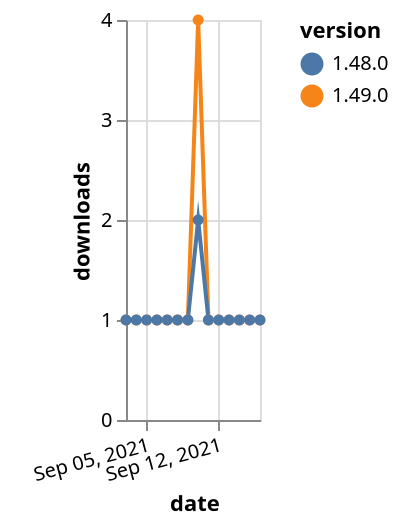 {"$schema": "https://vega.github.io/schema/vega-lite/v5.json", "description": "A simple bar chart with embedded data.", "data": {"values": [{"date": "2021-09-03", "total": 205, "delta": 1, "version": "1.49.0"}, {"date": "2021-09-04", "total": 206, "delta": 1, "version": "1.49.0"}, {"date": "2021-09-05", "total": 207, "delta": 1, "version": "1.49.0"}, {"date": "2021-09-06", "total": 208, "delta": 1, "version": "1.49.0"}, {"date": "2021-09-07", "total": 209, "delta": 1, "version": "1.49.0"}, {"date": "2021-09-08", "total": 210, "delta": 1, "version": "1.49.0"}, {"date": "2021-09-09", "total": 211, "delta": 1, "version": "1.49.0"}, {"date": "2021-09-10", "total": 215, "delta": 4, "version": "1.49.0"}, {"date": "2021-09-11", "total": 216, "delta": 1, "version": "1.49.0"}, {"date": "2021-09-12", "total": 217, "delta": 1, "version": "1.49.0"}, {"date": "2021-09-13", "total": 218, "delta": 1, "version": "1.49.0"}, {"date": "2021-09-14", "total": 219, "delta": 1, "version": "1.49.0"}, {"date": "2021-09-15", "total": 220, "delta": 1, "version": "1.49.0"}, {"date": "2021-09-16", "total": 221, "delta": 1, "version": "1.49.0"}, {"date": "2021-09-03", "total": 253, "delta": 1, "version": "1.48.0"}, {"date": "2021-09-04", "total": 254, "delta": 1, "version": "1.48.0"}, {"date": "2021-09-05", "total": 255, "delta": 1, "version": "1.48.0"}, {"date": "2021-09-06", "total": 256, "delta": 1, "version": "1.48.0"}, {"date": "2021-09-07", "total": 257, "delta": 1, "version": "1.48.0"}, {"date": "2021-09-08", "total": 258, "delta": 1, "version": "1.48.0"}, {"date": "2021-09-09", "total": 259, "delta": 1, "version": "1.48.0"}, {"date": "2021-09-10", "total": 261, "delta": 2, "version": "1.48.0"}, {"date": "2021-09-11", "total": 262, "delta": 1, "version": "1.48.0"}, {"date": "2021-09-12", "total": 263, "delta": 1, "version": "1.48.0"}, {"date": "2021-09-13", "total": 264, "delta": 1, "version": "1.48.0"}, {"date": "2021-09-14", "total": 265, "delta": 1, "version": "1.48.0"}, {"date": "2021-09-15", "total": 266, "delta": 1, "version": "1.48.0"}, {"date": "2021-09-16", "total": 267, "delta": 1, "version": "1.48.0"}]}, "width": "container", "mark": {"type": "line", "point": {"filled": true}}, "encoding": {"x": {"field": "date", "type": "temporal", "timeUnit": "yearmonthdate", "title": "date", "axis": {"labelAngle": -15}}, "y": {"field": "delta", "type": "quantitative", "title": "downloads"}, "color": {"field": "version", "type": "nominal"}, "tooltip": {"field": "delta"}}}